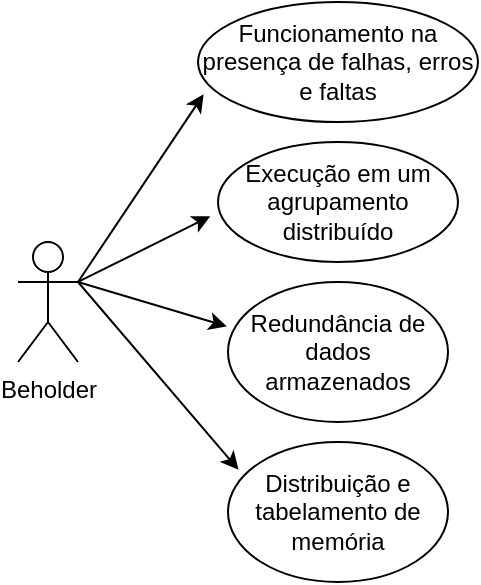 <mxfile version="21.3.5" type="device">
  <diagram name="Página-1" id="LyjNu9qGQ7RmPCvKhD5d">
    <mxGraphModel dx="643" dy="412" grid="1" gridSize="10" guides="1" tooltips="1" connect="1" arrows="1" fold="1" page="1" pageScale="1" pageWidth="827" pageHeight="1169" math="0" shadow="0">
      <root>
        <mxCell id="0" />
        <mxCell id="1" parent="0" />
        <mxCell id="PwCScMqwCmmrr7pHNFw--1" value="Beholder" style="shape=umlActor;verticalLabelPosition=bottom;verticalAlign=top;html=1;outlineConnect=0;" vertex="1" parent="1">
          <mxGeometry x="170" y="210" width="30" height="60" as="geometry" />
        </mxCell>
        <mxCell id="PwCScMqwCmmrr7pHNFw--7" value="Funcionamento na presença de falhas, erros e faltas" style="ellipse;whiteSpace=wrap;html=1;" vertex="1" parent="1">
          <mxGeometry x="260" y="90" width="140" height="60" as="geometry" />
        </mxCell>
        <mxCell id="PwCScMqwCmmrr7pHNFw--8" value="" style="endArrow=classic;html=1;rounded=0;entryX=0.02;entryY=0.769;entryDx=0;entryDy=0;entryPerimeter=0;" edge="1" parent="1" target="PwCScMqwCmmrr7pHNFw--7">
          <mxGeometry width="50" height="50" relative="1" as="geometry">
            <mxPoint x="200" y="230" as="sourcePoint" />
            <mxPoint x="370" y="240" as="targetPoint" />
          </mxGeometry>
        </mxCell>
        <mxCell id="PwCScMqwCmmrr7pHNFw--9" value="Execução em um agrupamento distribuído" style="ellipse;whiteSpace=wrap;html=1;" vertex="1" parent="1">
          <mxGeometry x="270" y="160" width="120" height="60" as="geometry" />
        </mxCell>
        <mxCell id="PwCScMqwCmmrr7pHNFw--10" value="" style="endArrow=classic;html=1;rounded=0;entryX=-0.032;entryY=0.619;entryDx=0;entryDy=0;entryPerimeter=0;exitX=1;exitY=0.333;exitDx=0;exitDy=0;exitPerimeter=0;" edge="1" parent="1" source="PwCScMqwCmmrr7pHNFw--1" target="PwCScMqwCmmrr7pHNFw--9">
          <mxGeometry width="50" height="50" relative="1" as="geometry">
            <mxPoint x="200" y="210" as="sourcePoint" />
            <mxPoint x="260" y="240" as="targetPoint" />
          </mxGeometry>
        </mxCell>
        <mxCell id="PwCScMqwCmmrr7pHNFw--11" value="Redundância de dados armazenados" style="ellipse;whiteSpace=wrap;html=1;" vertex="1" parent="1">
          <mxGeometry x="275" y="230" width="110" height="70" as="geometry" />
        </mxCell>
        <mxCell id="PwCScMqwCmmrr7pHNFw--12" value="" style="endArrow=classic;html=1;rounded=0;entryX=-0.005;entryY=0.317;entryDx=0;entryDy=0;exitX=1;exitY=0.333;exitDx=0;exitDy=0;exitPerimeter=0;entryPerimeter=0;" edge="1" parent="1" source="PwCScMqwCmmrr7pHNFw--1" target="PwCScMqwCmmrr7pHNFw--11">
          <mxGeometry width="50" height="50" relative="1" as="geometry">
            <mxPoint x="320" y="290" as="sourcePoint" />
            <mxPoint x="370" y="240" as="targetPoint" />
          </mxGeometry>
        </mxCell>
        <mxCell id="PwCScMqwCmmrr7pHNFw--13" value="Distribuição e tabelamento de memória" style="ellipse;whiteSpace=wrap;html=1;" vertex="1" parent="1">
          <mxGeometry x="275" y="310" width="110" height="70" as="geometry" />
        </mxCell>
        <mxCell id="PwCScMqwCmmrr7pHNFw--14" value="" style="endArrow=classic;html=1;rounded=0;entryX=0.048;entryY=0.198;entryDx=0;entryDy=0;entryPerimeter=0;" edge="1" parent="1" target="PwCScMqwCmmrr7pHNFw--13">
          <mxGeometry width="50" height="50" relative="1" as="geometry">
            <mxPoint x="200" y="230" as="sourcePoint" />
            <mxPoint x="370" y="240" as="targetPoint" />
          </mxGeometry>
        </mxCell>
      </root>
    </mxGraphModel>
  </diagram>
</mxfile>

